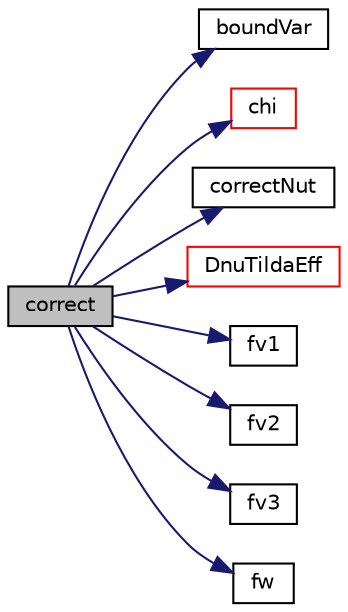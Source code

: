 digraph "correct"
{
  bgcolor="transparent";
  edge [fontname="Helvetica",fontsize="10",labelfontname="Helvetica",labelfontsize="10"];
  node [fontname="Helvetica",fontsize="10",shape=record];
  rankdir="LR";
  Node77 [label="correct",height=0.2,width=0.4,color="black", fillcolor="grey75", style="filled", fontcolor="black"];
  Node77 -> Node78 [color="midnightblue",fontsize="10",style="solid",fontname="Helvetica"];
  Node78 [label="boundVar",height=0.2,width=0.4,color="black",URL="$classFoam_1_1RASModels_1_1SpalartAllmarasFv3.html#a651877cab924009dde4903794ff93639",tooltip="bound the turbulence vars "];
  Node77 -> Node79 [color="midnightblue",fontsize="10",style="solid",fontname="Helvetica"];
  Node79 [label="chi",height=0.2,width=0.4,color="red",URL="$classFoam_1_1RASModels_1_1SpalartAllmarasFv3.html#a12c06ff2531b6460a8bea4cd0efee0e1"];
  Node77 -> Node81 [color="midnightblue",fontsize="10",style="solid",fontname="Helvetica"];
  Node81 [label="correctNut",height=0.2,width=0.4,color="black",URL="$classFoam_1_1RASModels_1_1SpalartAllmarasFv3.html#aaffe89433f18f1ee4137486e19219448"];
  Node77 -> Node82 [color="midnightblue",fontsize="10",style="solid",fontname="Helvetica"];
  Node82 [label="DnuTildaEff",height=0.2,width=0.4,color="red",URL="$classFoam_1_1RASModels_1_1SpalartAllmarasFv3.html#a3db17e0612d3f43dfc21d593b7f7a942"];
  Node77 -> Node83 [color="midnightblue",fontsize="10",style="solid",fontname="Helvetica"];
  Node83 [label="fv1",height=0.2,width=0.4,color="black",URL="$classFoam_1_1RASModels_1_1SpalartAllmarasFv3.html#a6019fba94a532ff3113b408f9c0bd685"];
  Node77 -> Node84 [color="midnightblue",fontsize="10",style="solid",fontname="Helvetica"];
  Node84 [label="fv2",height=0.2,width=0.4,color="black",URL="$classFoam_1_1RASModels_1_1SpalartAllmarasFv3.html#ace33ecb2edd6dad7cd44fa1ac058a582"];
  Node77 -> Node85 [color="midnightblue",fontsize="10",style="solid",fontname="Helvetica"];
  Node85 [label="fv3",height=0.2,width=0.4,color="black",URL="$classFoam_1_1RASModels_1_1SpalartAllmarasFv3.html#ad98800930a0bbe7b918b105dbd07158c"];
  Node77 -> Node86 [color="midnightblue",fontsize="10",style="solid",fontname="Helvetica"];
  Node86 [label="fw",height=0.2,width=0.4,color="black",URL="$classFoam_1_1RASModels_1_1SpalartAllmarasFv3.html#a1a89e202067cd2b71d9036eb74f49a65"];
}
